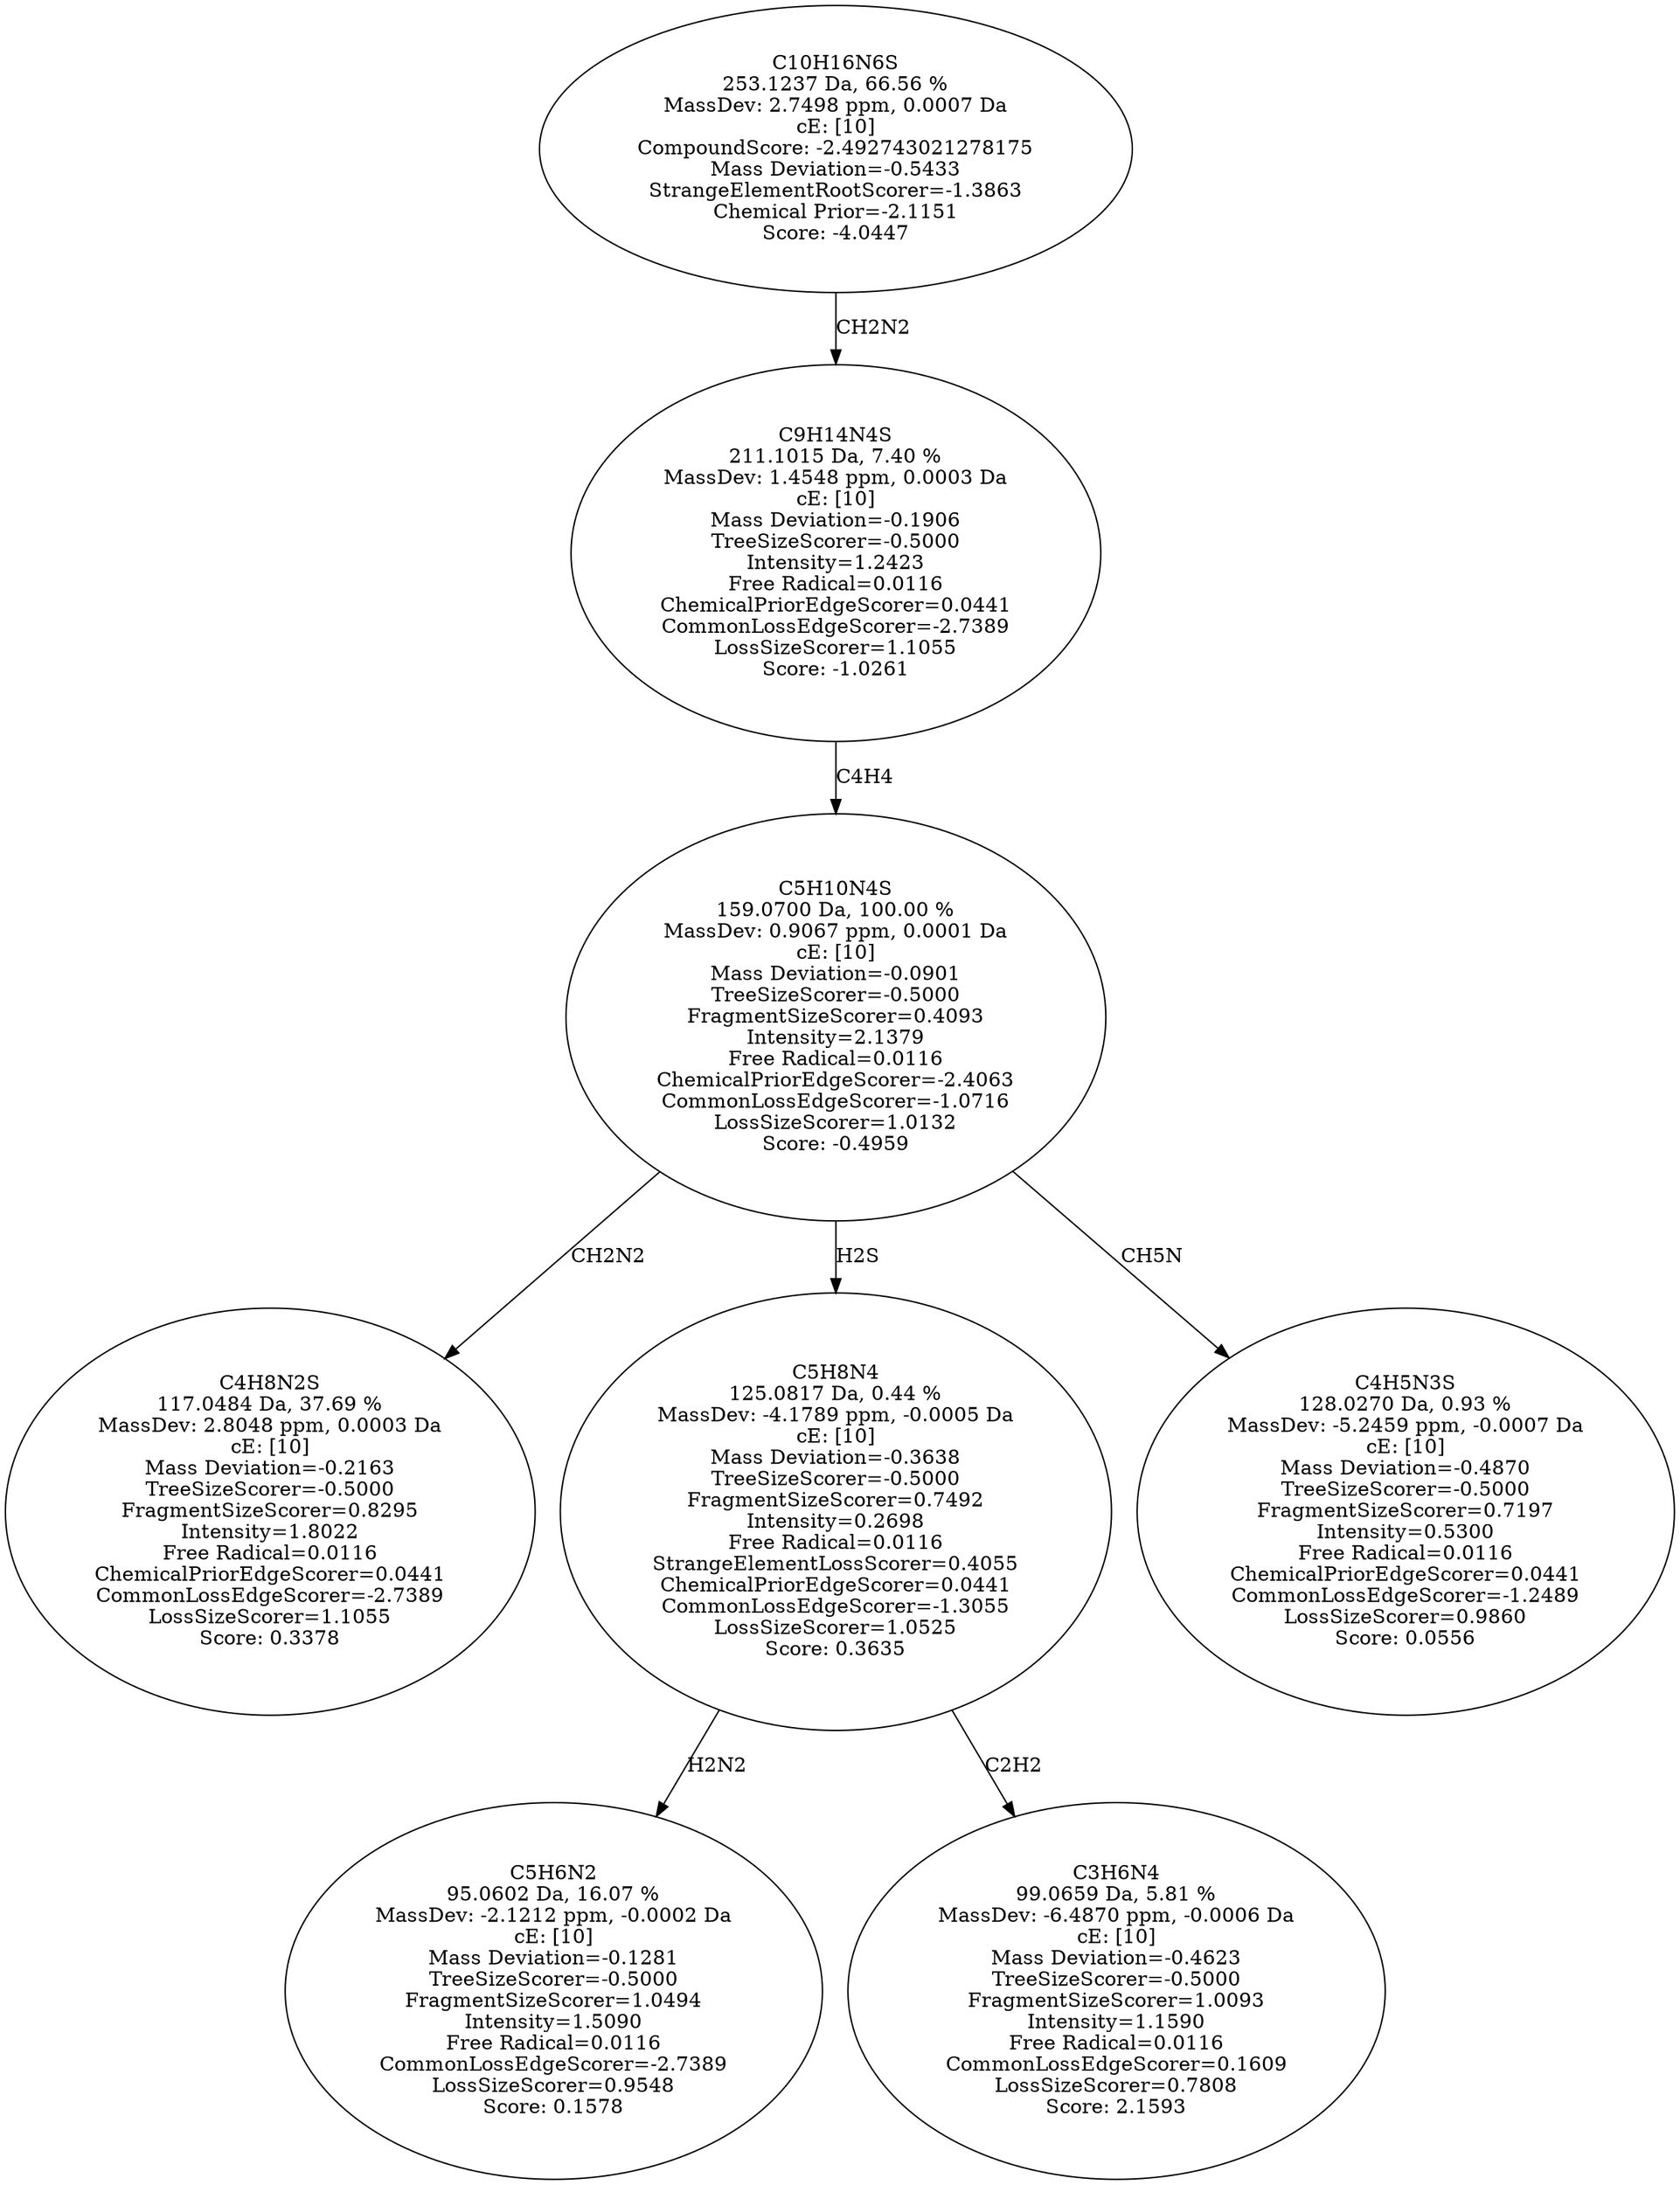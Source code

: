 strict digraph {
v1 [label="C4H8N2S\n117.0484 Da, 37.69 %\nMassDev: 2.8048 ppm, 0.0003 Da\ncE: [10]\nMass Deviation=-0.2163\nTreeSizeScorer=-0.5000\nFragmentSizeScorer=0.8295\nIntensity=1.8022\nFree Radical=0.0116\nChemicalPriorEdgeScorer=0.0441\nCommonLossEdgeScorer=-2.7389\nLossSizeScorer=1.1055\nScore: 0.3378"];
v2 [label="C5H6N2\n95.0602 Da, 16.07 %\nMassDev: -2.1212 ppm, -0.0002 Da\ncE: [10]\nMass Deviation=-0.1281\nTreeSizeScorer=-0.5000\nFragmentSizeScorer=1.0494\nIntensity=1.5090\nFree Radical=0.0116\nCommonLossEdgeScorer=-2.7389\nLossSizeScorer=0.9548\nScore: 0.1578"];
v3 [label="C3H6N4\n99.0659 Da, 5.81 %\nMassDev: -6.4870 ppm, -0.0006 Da\ncE: [10]\nMass Deviation=-0.4623\nTreeSizeScorer=-0.5000\nFragmentSizeScorer=1.0093\nIntensity=1.1590\nFree Radical=0.0116\nCommonLossEdgeScorer=0.1609\nLossSizeScorer=0.7808\nScore: 2.1593"];
v4 [label="C5H8N4\n125.0817 Da, 0.44 %\nMassDev: -4.1789 ppm, -0.0005 Da\ncE: [10]\nMass Deviation=-0.3638\nTreeSizeScorer=-0.5000\nFragmentSizeScorer=0.7492\nIntensity=0.2698\nFree Radical=0.0116\nStrangeElementLossScorer=0.4055\nChemicalPriorEdgeScorer=0.0441\nCommonLossEdgeScorer=-1.3055\nLossSizeScorer=1.0525\nScore: 0.3635"];
v5 [label="C4H5N3S\n128.0270 Da, 0.93 %\nMassDev: -5.2459 ppm, -0.0007 Da\ncE: [10]\nMass Deviation=-0.4870\nTreeSizeScorer=-0.5000\nFragmentSizeScorer=0.7197\nIntensity=0.5300\nFree Radical=0.0116\nChemicalPriorEdgeScorer=0.0441\nCommonLossEdgeScorer=-1.2489\nLossSizeScorer=0.9860\nScore: 0.0556"];
v6 [label="C5H10N4S\n159.0700 Da, 100.00 %\nMassDev: 0.9067 ppm, 0.0001 Da\ncE: [10]\nMass Deviation=-0.0901\nTreeSizeScorer=-0.5000\nFragmentSizeScorer=0.4093\nIntensity=2.1379\nFree Radical=0.0116\nChemicalPriorEdgeScorer=-2.4063\nCommonLossEdgeScorer=-1.0716\nLossSizeScorer=1.0132\nScore: -0.4959"];
v7 [label="C9H14N4S\n211.1015 Da, 7.40 %\nMassDev: 1.4548 ppm, 0.0003 Da\ncE: [10]\nMass Deviation=-0.1906\nTreeSizeScorer=-0.5000\nIntensity=1.2423\nFree Radical=0.0116\nChemicalPriorEdgeScorer=0.0441\nCommonLossEdgeScorer=-2.7389\nLossSizeScorer=1.1055\nScore: -1.0261"];
v8 [label="C10H16N6S\n253.1237 Da, 66.56 %\nMassDev: 2.7498 ppm, 0.0007 Da\ncE: [10]\nCompoundScore: -2.492743021278175\nMass Deviation=-0.5433\nStrangeElementRootScorer=-1.3863\nChemical Prior=-2.1151\nScore: -4.0447"];
v6 -> v1 [label="CH2N2"];
v4 -> v2 [label="H2N2"];
v4 -> v3 [label="C2H2"];
v6 -> v4 [label="H2S"];
v6 -> v5 [label="CH5N"];
v7 -> v6 [label="C4H4"];
v8 -> v7 [label="CH2N2"];
}